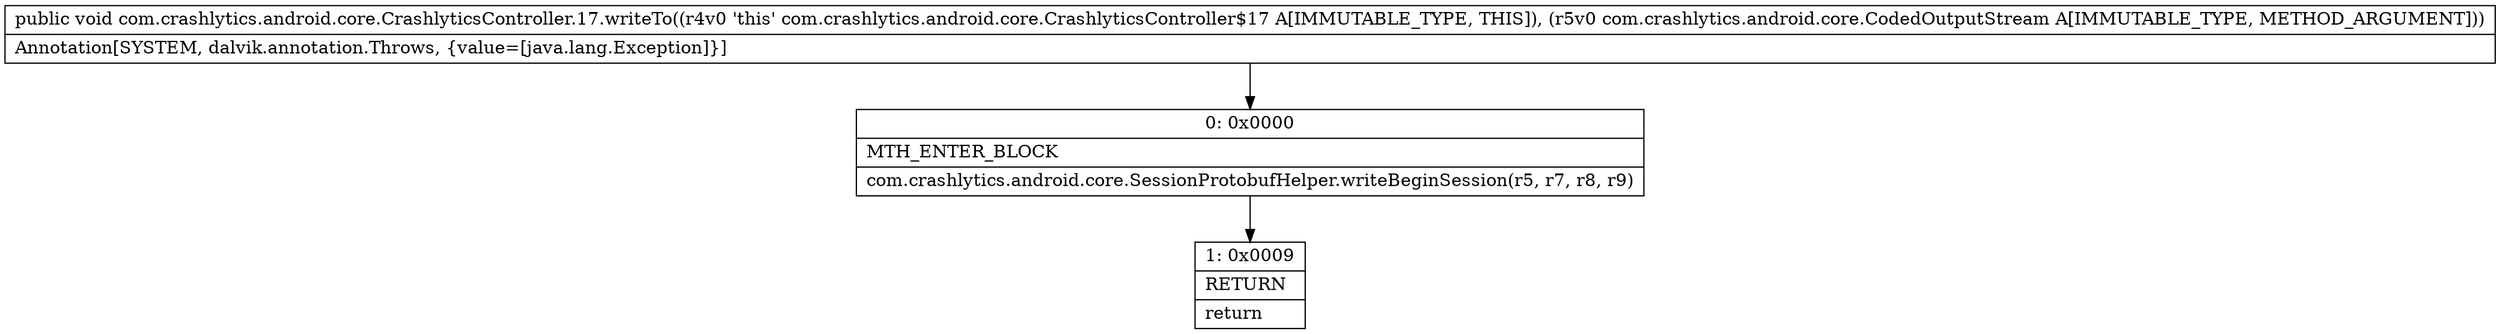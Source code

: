 digraph "CFG forcom.crashlytics.android.core.CrashlyticsController.17.writeTo(Lcom\/crashlytics\/android\/core\/CodedOutputStream;)V" {
Node_0 [shape=record,label="{0\:\ 0x0000|MTH_ENTER_BLOCK\l|com.crashlytics.android.core.SessionProtobufHelper.writeBeginSession(r5, r7, r8, r9)\l}"];
Node_1 [shape=record,label="{1\:\ 0x0009|RETURN\l|return\l}"];
MethodNode[shape=record,label="{public void com.crashlytics.android.core.CrashlyticsController.17.writeTo((r4v0 'this' com.crashlytics.android.core.CrashlyticsController$17 A[IMMUTABLE_TYPE, THIS]), (r5v0 com.crashlytics.android.core.CodedOutputStream A[IMMUTABLE_TYPE, METHOD_ARGUMENT]))  | Annotation[SYSTEM, dalvik.annotation.Throws, \{value=[java.lang.Exception]\}]\l}"];
MethodNode -> Node_0;
Node_0 -> Node_1;
}

